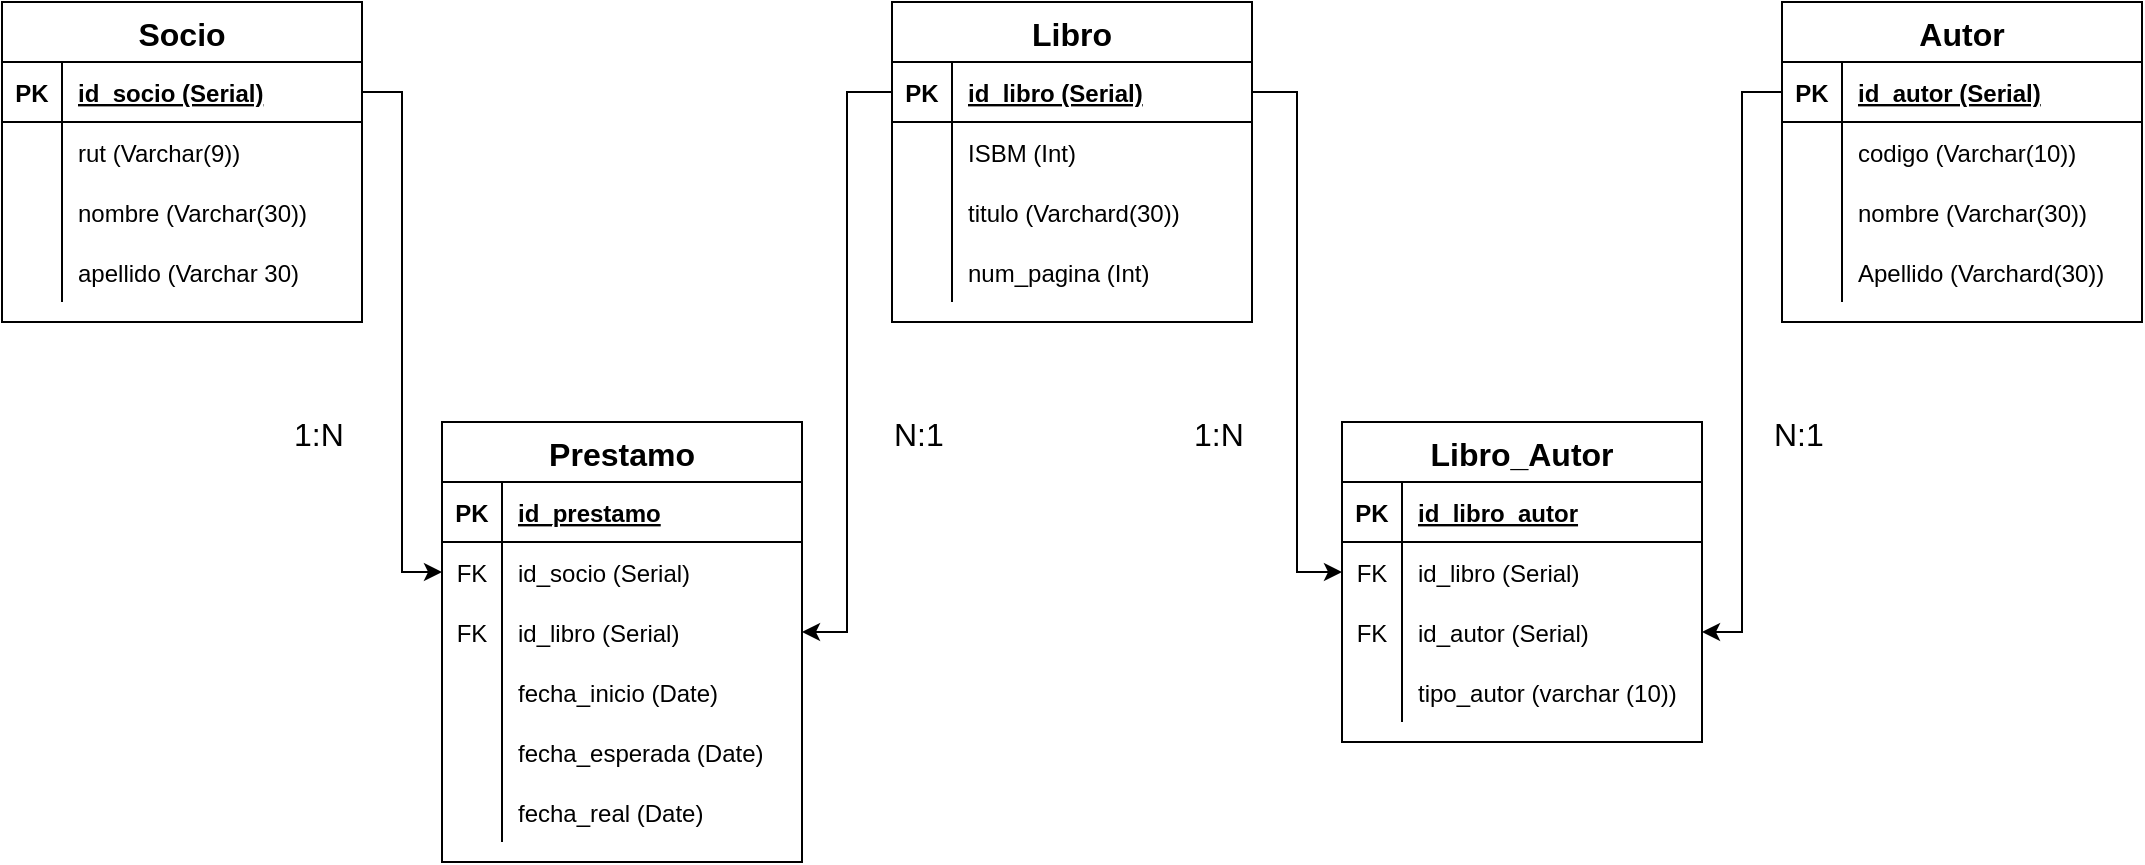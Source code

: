 <mxfile version="14.6.13" type="device"><diagram id="CBUCumqkeVuulPj8Q9eP" name="Page-1"><mxGraphModel dx="1638" dy="1790" grid="1" gridSize="10" guides="1" tooltips="1" connect="1" arrows="1" fold="1" page="1" pageScale="1" pageWidth="1100" pageHeight="850" math="0" shadow="0"><root><mxCell id="0"/><mxCell id="1" parent="0"/><mxCell id="Rc7g-UlW5IYrhjgZDPwA-12" value="1:N" style="text;strokeColor=none;fillColor=none;spacingLeft=4;spacingRight=4;overflow=hidden;rotatable=0;points=[[0,0.5],[1,0.5]];portConstraint=eastwest;fontSize=16;" vertex="1" parent="1"><mxGeometry x="600" y="-480" width="40" height="30" as="geometry"/></mxCell><mxCell id="Rc7g-UlW5IYrhjgZDPwA-13" value="N:1" style="text;strokeColor=none;fillColor=none;spacingLeft=4;spacingRight=4;overflow=hidden;rotatable=0;points=[[0,0.5],[1,0.5]];portConstraint=eastwest;fontSize=16;" vertex="1" parent="1"><mxGeometry x="890" y="-480" width="40" height="30" as="geometry"/></mxCell><mxCell id="Rc7g-UlW5IYrhjgZDPwA-16" value="Socio" style="shape=table;startSize=30;container=1;collapsible=1;childLayout=tableLayout;fixedRows=1;rowLines=0;fontStyle=1;align=center;resizeLast=1;fontSize=16;" vertex="1" parent="1"><mxGeometry x="10" y="-680" width="180" height="160" as="geometry"/></mxCell><mxCell id="Rc7g-UlW5IYrhjgZDPwA-17" value="" style="shape=partialRectangle;collapsible=0;dropTarget=0;pointerEvents=0;fillColor=none;top=0;left=0;bottom=1;right=0;points=[[0,0.5],[1,0.5]];portConstraint=eastwest;" vertex="1" parent="Rc7g-UlW5IYrhjgZDPwA-16"><mxGeometry y="30" width="180" height="30" as="geometry"/></mxCell><mxCell id="Rc7g-UlW5IYrhjgZDPwA-18" value="PK" style="shape=partialRectangle;connectable=0;fillColor=none;top=0;left=0;bottom=0;right=0;fontStyle=1;overflow=hidden;" vertex="1" parent="Rc7g-UlW5IYrhjgZDPwA-17"><mxGeometry width="30" height="30" as="geometry"/></mxCell><mxCell id="Rc7g-UlW5IYrhjgZDPwA-19" value="id_socio (Serial)" style="shape=partialRectangle;connectable=0;fillColor=none;top=0;left=0;bottom=0;right=0;align=left;spacingLeft=6;fontStyle=5;overflow=hidden;" vertex="1" parent="Rc7g-UlW5IYrhjgZDPwA-17"><mxGeometry x="30" width="150" height="30" as="geometry"/></mxCell><mxCell id="Rc7g-UlW5IYrhjgZDPwA-20" value="" style="shape=partialRectangle;collapsible=0;dropTarget=0;pointerEvents=0;fillColor=none;top=0;left=0;bottom=0;right=0;points=[[0,0.5],[1,0.5]];portConstraint=eastwest;" vertex="1" parent="Rc7g-UlW5IYrhjgZDPwA-16"><mxGeometry y="60" width="180" height="30" as="geometry"/></mxCell><mxCell id="Rc7g-UlW5IYrhjgZDPwA-21" value="" style="shape=partialRectangle;connectable=0;fillColor=none;top=0;left=0;bottom=0;right=0;editable=1;overflow=hidden;" vertex="1" parent="Rc7g-UlW5IYrhjgZDPwA-20"><mxGeometry width="30" height="30" as="geometry"/></mxCell><mxCell id="Rc7g-UlW5IYrhjgZDPwA-22" value="rut (Varchar(9))" style="shape=partialRectangle;connectable=0;fillColor=none;top=0;left=0;bottom=0;right=0;align=left;spacingLeft=6;overflow=hidden;" vertex="1" parent="Rc7g-UlW5IYrhjgZDPwA-20"><mxGeometry x="30" width="150" height="30" as="geometry"/></mxCell><mxCell id="Rc7g-UlW5IYrhjgZDPwA-23" value="" style="shape=partialRectangle;collapsible=0;dropTarget=0;pointerEvents=0;fillColor=none;top=0;left=0;bottom=0;right=0;points=[[0,0.5],[1,0.5]];portConstraint=eastwest;" vertex="1" parent="Rc7g-UlW5IYrhjgZDPwA-16"><mxGeometry y="90" width="180" height="30" as="geometry"/></mxCell><mxCell id="Rc7g-UlW5IYrhjgZDPwA-24" value="" style="shape=partialRectangle;connectable=0;fillColor=none;top=0;left=0;bottom=0;right=0;editable=1;overflow=hidden;" vertex="1" parent="Rc7g-UlW5IYrhjgZDPwA-23"><mxGeometry width="30" height="30" as="geometry"/></mxCell><mxCell id="Rc7g-UlW5IYrhjgZDPwA-25" value="nombre (Varchar(30))" style="shape=partialRectangle;connectable=0;fillColor=none;top=0;left=0;bottom=0;right=0;align=left;spacingLeft=6;overflow=hidden;" vertex="1" parent="Rc7g-UlW5IYrhjgZDPwA-23"><mxGeometry x="30" width="150" height="30" as="geometry"/></mxCell><mxCell id="Rc7g-UlW5IYrhjgZDPwA-26" value="" style="shape=partialRectangle;collapsible=0;dropTarget=0;pointerEvents=0;fillColor=none;top=0;left=0;bottom=0;right=0;points=[[0,0.5],[1,0.5]];portConstraint=eastwest;" vertex="1" parent="Rc7g-UlW5IYrhjgZDPwA-16"><mxGeometry y="120" width="180" height="30" as="geometry"/></mxCell><mxCell id="Rc7g-UlW5IYrhjgZDPwA-27" value="" style="shape=partialRectangle;connectable=0;fillColor=none;top=0;left=0;bottom=0;right=0;editable=1;overflow=hidden;" vertex="1" parent="Rc7g-UlW5IYrhjgZDPwA-26"><mxGeometry width="30" height="30" as="geometry"/></mxCell><mxCell id="Rc7g-UlW5IYrhjgZDPwA-28" value="apellido (Varchar 30)" style="shape=partialRectangle;connectable=0;fillColor=none;top=0;left=0;bottom=0;right=0;align=left;spacingLeft=6;overflow=hidden;" vertex="1" parent="Rc7g-UlW5IYrhjgZDPwA-26"><mxGeometry x="30" width="150" height="30" as="geometry"/></mxCell><mxCell id="Rc7g-UlW5IYrhjgZDPwA-29" value="Prestamo" style="shape=table;startSize=30;container=1;collapsible=1;childLayout=tableLayout;fixedRows=1;rowLines=0;fontStyle=1;align=center;resizeLast=1;fontSize=16;" vertex="1" parent="1"><mxGeometry x="230" y="-470" width="180" height="220" as="geometry"/></mxCell><mxCell id="Rc7g-UlW5IYrhjgZDPwA-30" value="" style="shape=partialRectangle;collapsible=0;dropTarget=0;pointerEvents=0;fillColor=none;top=0;left=0;bottom=1;right=0;points=[[0,0.5],[1,0.5]];portConstraint=eastwest;" vertex="1" parent="Rc7g-UlW5IYrhjgZDPwA-29"><mxGeometry y="30" width="180" height="30" as="geometry"/></mxCell><mxCell id="Rc7g-UlW5IYrhjgZDPwA-31" value="PK" style="shape=partialRectangle;connectable=0;fillColor=none;top=0;left=0;bottom=0;right=0;fontStyle=1;overflow=hidden;" vertex="1" parent="Rc7g-UlW5IYrhjgZDPwA-30"><mxGeometry width="30" height="30" as="geometry"/></mxCell><mxCell id="Rc7g-UlW5IYrhjgZDPwA-32" value="id_prestamo" style="shape=partialRectangle;connectable=0;fillColor=none;top=0;left=0;bottom=0;right=0;align=left;spacingLeft=6;fontStyle=5;overflow=hidden;" vertex="1" parent="Rc7g-UlW5IYrhjgZDPwA-30"><mxGeometry x="30" width="150" height="30" as="geometry"/></mxCell><mxCell id="Rc7g-UlW5IYrhjgZDPwA-33" value="" style="shape=partialRectangle;collapsible=0;dropTarget=0;pointerEvents=0;fillColor=none;top=0;left=0;bottom=0;right=0;points=[[0,0.5],[1,0.5]];portConstraint=eastwest;" vertex="1" parent="Rc7g-UlW5IYrhjgZDPwA-29"><mxGeometry y="60" width="180" height="30" as="geometry"/></mxCell><mxCell id="Rc7g-UlW5IYrhjgZDPwA-34" value="FK" style="shape=partialRectangle;connectable=0;fillColor=none;top=0;left=0;bottom=0;right=0;editable=1;overflow=hidden;" vertex="1" parent="Rc7g-UlW5IYrhjgZDPwA-33"><mxGeometry width="30" height="30" as="geometry"/></mxCell><mxCell id="Rc7g-UlW5IYrhjgZDPwA-35" value="id_socio (Serial)" style="shape=partialRectangle;connectable=0;fillColor=none;top=0;left=0;bottom=0;right=0;align=left;spacingLeft=6;overflow=hidden;" vertex="1" parent="Rc7g-UlW5IYrhjgZDPwA-33"><mxGeometry x="30" width="150" height="30" as="geometry"/></mxCell><mxCell id="Rc7g-UlW5IYrhjgZDPwA-36" value="" style="shape=partialRectangle;collapsible=0;dropTarget=0;pointerEvents=0;fillColor=none;top=0;left=0;bottom=0;right=0;points=[[0,0.5],[1,0.5]];portConstraint=eastwest;" vertex="1" parent="Rc7g-UlW5IYrhjgZDPwA-29"><mxGeometry y="90" width="180" height="30" as="geometry"/></mxCell><mxCell id="Rc7g-UlW5IYrhjgZDPwA-37" value="FK" style="shape=partialRectangle;connectable=0;fillColor=none;top=0;left=0;bottom=0;right=0;editable=1;overflow=hidden;" vertex="1" parent="Rc7g-UlW5IYrhjgZDPwA-36"><mxGeometry width="30" height="30" as="geometry"/></mxCell><mxCell id="Rc7g-UlW5IYrhjgZDPwA-38" value="id_libro (Serial)" style="shape=partialRectangle;connectable=0;fillColor=none;top=0;left=0;bottom=0;right=0;align=left;spacingLeft=6;overflow=hidden;" vertex="1" parent="Rc7g-UlW5IYrhjgZDPwA-36"><mxGeometry x="30" width="150" height="30" as="geometry"/></mxCell><mxCell id="Rc7g-UlW5IYrhjgZDPwA-39" value="" style="shape=partialRectangle;collapsible=0;dropTarget=0;pointerEvents=0;fillColor=none;top=0;left=0;bottom=0;right=0;points=[[0,0.5],[1,0.5]];portConstraint=eastwest;" vertex="1" parent="Rc7g-UlW5IYrhjgZDPwA-29"><mxGeometry y="120" width="180" height="30" as="geometry"/></mxCell><mxCell id="Rc7g-UlW5IYrhjgZDPwA-40" value="" style="shape=partialRectangle;connectable=0;fillColor=none;top=0;left=0;bottom=0;right=0;editable=1;overflow=hidden;" vertex="1" parent="Rc7g-UlW5IYrhjgZDPwA-39"><mxGeometry width="30" height="30" as="geometry"/></mxCell><mxCell id="Rc7g-UlW5IYrhjgZDPwA-41" value="fecha_inicio (Date)" style="shape=partialRectangle;connectable=0;fillColor=none;top=0;left=0;bottom=0;right=0;align=left;spacingLeft=6;overflow=hidden;" vertex="1" parent="Rc7g-UlW5IYrhjgZDPwA-39"><mxGeometry x="30" width="150" height="30" as="geometry"/></mxCell><mxCell id="Rc7g-UlW5IYrhjgZDPwA-84" value="" style="shape=partialRectangle;collapsible=0;dropTarget=0;pointerEvents=0;fillColor=none;top=0;left=0;bottom=0;right=0;points=[[0,0.5],[1,0.5]];portConstraint=eastwest;" vertex="1" parent="Rc7g-UlW5IYrhjgZDPwA-29"><mxGeometry y="150" width="180" height="30" as="geometry"/></mxCell><mxCell id="Rc7g-UlW5IYrhjgZDPwA-85" value="" style="shape=partialRectangle;connectable=0;fillColor=none;top=0;left=0;bottom=0;right=0;editable=1;overflow=hidden;" vertex="1" parent="Rc7g-UlW5IYrhjgZDPwA-84"><mxGeometry width="30" height="30" as="geometry"/></mxCell><mxCell id="Rc7g-UlW5IYrhjgZDPwA-86" value="fecha_esperada (Date)" style="shape=partialRectangle;connectable=0;fillColor=none;top=0;left=0;bottom=0;right=0;align=left;spacingLeft=6;overflow=hidden;" vertex="1" parent="Rc7g-UlW5IYrhjgZDPwA-84"><mxGeometry x="30" width="150" height="30" as="geometry"/></mxCell><mxCell id="Rc7g-UlW5IYrhjgZDPwA-87" value="" style="shape=partialRectangle;collapsible=0;dropTarget=0;pointerEvents=0;fillColor=none;top=0;left=0;bottom=0;right=0;points=[[0,0.5],[1,0.5]];portConstraint=eastwest;" vertex="1" parent="Rc7g-UlW5IYrhjgZDPwA-29"><mxGeometry y="180" width="180" height="30" as="geometry"/></mxCell><mxCell id="Rc7g-UlW5IYrhjgZDPwA-88" value="" style="shape=partialRectangle;connectable=0;fillColor=none;top=0;left=0;bottom=0;right=0;editable=1;overflow=hidden;" vertex="1" parent="Rc7g-UlW5IYrhjgZDPwA-87"><mxGeometry width="30" height="30" as="geometry"/></mxCell><mxCell id="Rc7g-UlW5IYrhjgZDPwA-89" value="fecha_real (Date)" style="shape=partialRectangle;connectable=0;fillColor=none;top=0;left=0;bottom=0;right=0;align=left;spacingLeft=6;overflow=hidden;" vertex="1" parent="Rc7g-UlW5IYrhjgZDPwA-87"><mxGeometry x="30" width="150" height="30" as="geometry"/></mxCell><mxCell id="Rc7g-UlW5IYrhjgZDPwA-42" value="Libro" style="shape=table;startSize=30;container=1;collapsible=1;childLayout=tableLayout;fixedRows=1;rowLines=0;fontStyle=1;align=center;resizeLast=1;fontSize=16;" vertex="1" parent="1"><mxGeometry x="455" y="-680" width="180" height="160" as="geometry"/></mxCell><mxCell id="Rc7g-UlW5IYrhjgZDPwA-43" value="" style="shape=partialRectangle;collapsible=0;dropTarget=0;pointerEvents=0;fillColor=none;top=0;left=0;bottom=1;right=0;points=[[0,0.5],[1,0.5]];portConstraint=eastwest;" vertex="1" parent="Rc7g-UlW5IYrhjgZDPwA-42"><mxGeometry y="30" width="180" height="30" as="geometry"/></mxCell><mxCell id="Rc7g-UlW5IYrhjgZDPwA-44" value="PK" style="shape=partialRectangle;connectable=0;fillColor=none;top=0;left=0;bottom=0;right=0;fontStyle=1;overflow=hidden;" vertex="1" parent="Rc7g-UlW5IYrhjgZDPwA-43"><mxGeometry width="30" height="30" as="geometry"/></mxCell><mxCell id="Rc7g-UlW5IYrhjgZDPwA-45" value="id_libro (Serial)" style="shape=partialRectangle;connectable=0;fillColor=none;top=0;left=0;bottom=0;right=0;align=left;spacingLeft=6;fontStyle=5;overflow=hidden;" vertex="1" parent="Rc7g-UlW5IYrhjgZDPwA-43"><mxGeometry x="30" width="150" height="30" as="geometry"/></mxCell><mxCell id="Rc7g-UlW5IYrhjgZDPwA-46" value="" style="shape=partialRectangle;collapsible=0;dropTarget=0;pointerEvents=0;fillColor=none;top=0;left=0;bottom=0;right=0;points=[[0,0.5],[1,0.5]];portConstraint=eastwest;" vertex="1" parent="Rc7g-UlW5IYrhjgZDPwA-42"><mxGeometry y="60" width="180" height="30" as="geometry"/></mxCell><mxCell id="Rc7g-UlW5IYrhjgZDPwA-47" value="" style="shape=partialRectangle;connectable=0;fillColor=none;top=0;left=0;bottom=0;right=0;editable=1;overflow=hidden;" vertex="1" parent="Rc7g-UlW5IYrhjgZDPwA-46"><mxGeometry width="30" height="30" as="geometry"/></mxCell><mxCell id="Rc7g-UlW5IYrhjgZDPwA-48" value="ISBM (Int)" style="shape=partialRectangle;connectable=0;fillColor=none;top=0;left=0;bottom=0;right=0;align=left;spacingLeft=6;overflow=hidden;" vertex="1" parent="Rc7g-UlW5IYrhjgZDPwA-46"><mxGeometry x="30" width="150" height="30" as="geometry"/></mxCell><mxCell id="Rc7g-UlW5IYrhjgZDPwA-49" value="" style="shape=partialRectangle;collapsible=0;dropTarget=0;pointerEvents=0;fillColor=none;top=0;left=0;bottom=0;right=0;points=[[0,0.5],[1,0.5]];portConstraint=eastwest;" vertex="1" parent="Rc7g-UlW5IYrhjgZDPwA-42"><mxGeometry y="90" width="180" height="30" as="geometry"/></mxCell><mxCell id="Rc7g-UlW5IYrhjgZDPwA-50" value="" style="shape=partialRectangle;connectable=0;fillColor=none;top=0;left=0;bottom=0;right=0;editable=1;overflow=hidden;" vertex="1" parent="Rc7g-UlW5IYrhjgZDPwA-49"><mxGeometry width="30" height="30" as="geometry"/></mxCell><mxCell id="Rc7g-UlW5IYrhjgZDPwA-51" value="titulo (Varchard(30))" style="shape=partialRectangle;connectable=0;fillColor=none;top=0;left=0;bottom=0;right=0;align=left;spacingLeft=6;overflow=hidden;" vertex="1" parent="Rc7g-UlW5IYrhjgZDPwA-49"><mxGeometry x="30" width="150" height="30" as="geometry"/></mxCell><mxCell id="Rc7g-UlW5IYrhjgZDPwA-52" value="" style="shape=partialRectangle;collapsible=0;dropTarget=0;pointerEvents=0;fillColor=none;top=0;left=0;bottom=0;right=0;points=[[0,0.5],[1,0.5]];portConstraint=eastwest;" vertex="1" parent="Rc7g-UlW5IYrhjgZDPwA-42"><mxGeometry y="120" width="180" height="30" as="geometry"/></mxCell><mxCell id="Rc7g-UlW5IYrhjgZDPwA-53" value="" style="shape=partialRectangle;connectable=0;fillColor=none;top=0;left=0;bottom=0;right=0;editable=1;overflow=hidden;" vertex="1" parent="Rc7g-UlW5IYrhjgZDPwA-52"><mxGeometry width="30" height="30" as="geometry"/></mxCell><mxCell id="Rc7g-UlW5IYrhjgZDPwA-54" value="num_pagina (Int)" style="shape=partialRectangle;connectable=0;fillColor=none;top=0;left=0;bottom=0;right=0;align=left;spacingLeft=6;overflow=hidden;" vertex="1" parent="Rc7g-UlW5IYrhjgZDPwA-52"><mxGeometry x="30" width="150" height="30" as="geometry"/></mxCell><mxCell id="Rc7g-UlW5IYrhjgZDPwA-55" value="Libro_Autor" style="shape=table;startSize=30;container=1;collapsible=1;childLayout=tableLayout;fixedRows=1;rowLines=0;fontStyle=1;align=center;resizeLast=1;fontSize=16;" vertex="1" parent="1"><mxGeometry x="680" y="-470" width="180" height="160" as="geometry"/></mxCell><mxCell id="Rc7g-UlW5IYrhjgZDPwA-56" value="" style="shape=partialRectangle;collapsible=0;dropTarget=0;pointerEvents=0;fillColor=none;top=0;left=0;bottom=1;right=0;points=[[0,0.5],[1,0.5]];portConstraint=eastwest;" vertex="1" parent="Rc7g-UlW5IYrhjgZDPwA-55"><mxGeometry y="30" width="180" height="30" as="geometry"/></mxCell><mxCell id="Rc7g-UlW5IYrhjgZDPwA-57" value="PK" style="shape=partialRectangle;connectable=0;fillColor=none;top=0;left=0;bottom=0;right=0;fontStyle=1;overflow=hidden;" vertex="1" parent="Rc7g-UlW5IYrhjgZDPwA-56"><mxGeometry width="30" height="30" as="geometry"/></mxCell><mxCell id="Rc7g-UlW5IYrhjgZDPwA-58" value="id_libro_autor" style="shape=partialRectangle;connectable=0;fillColor=none;top=0;left=0;bottom=0;right=0;align=left;spacingLeft=6;fontStyle=5;overflow=hidden;" vertex="1" parent="Rc7g-UlW5IYrhjgZDPwA-56"><mxGeometry x="30" width="150" height="30" as="geometry"/></mxCell><mxCell id="Rc7g-UlW5IYrhjgZDPwA-59" value="" style="shape=partialRectangle;collapsible=0;dropTarget=0;pointerEvents=0;fillColor=none;top=0;left=0;bottom=0;right=0;points=[[0,0.5],[1,0.5]];portConstraint=eastwest;" vertex="1" parent="Rc7g-UlW5IYrhjgZDPwA-55"><mxGeometry y="60" width="180" height="30" as="geometry"/></mxCell><mxCell id="Rc7g-UlW5IYrhjgZDPwA-60" value="FK" style="shape=partialRectangle;connectable=0;fillColor=none;top=0;left=0;bottom=0;right=0;editable=1;overflow=hidden;" vertex="1" parent="Rc7g-UlW5IYrhjgZDPwA-59"><mxGeometry width="30" height="30" as="geometry"/></mxCell><mxCell id="Rc7g-UlW5IYrhjgZDPwA-61" value="id_libro (Serial)" style="shape=partialRectangle;connectable=0;fillColor=none;top=0;left=0;bottom=0;right=0;align=left;spacingLeft=6;overflow=hidden;" vertex="1" parent="Rc7g-UlW5IYrhjgZDPwA-59"><mxGeometry x="30" width="150" height="30" as="geometry"/></mxCell><mxCell id="Rc7g-UlW5IYrhjgZDPwA-62" value="" style="shape=partialRectangle;collapsible=0;dropTarget=0;pointerEvents=0;fillColor=none;top=0;left=0;bottom=0;right=0;points=[[0,0.5],[1,0.5]];portConstraint=eastwest;" vertex="1" parent="Rc7g-UlW5IYrhjgZDPwA-55"><mxGeometry y="90" width="180" height="30" as="geometry"/></mxCell><mxCell id="Rc7g-UlW5IYrhjgZDPwA-63" value="FK" style="shape=partialRectangle;connectable=0;fillColor=none;top=0;left=0;bottom=0;right=0;editable=1;overflow=hidden;" vertex="1" parent="Rc7g-UlW5IYrhjgZDPwA-62"><mxGeometry width="30" height="30" as="geometry"/></mxCell><mxCell id="Rc7g-UlW5IYrhjgZDPwA-64" value="id_autor (Serial)" style="shape=partialRectangle;connectable=0;fillColor=none;top=0;left=0;bottom=0;right=0;align=left;spacingLeft=6;overflow=hidden;" vertex="1" parent="Rc7g-UlW5IYrhjgZDPwA-62"><mxGeometry x="30" width="150" height="30" as="geometry"/></mxCell><mxCell id="Rc7g-UlW5IYrhjgZDPwA-65" value="" style="shape=partialRectangle;collapsible=0;dropTarget=0;pointerEvents=0;fillColor=none;top=0;left=0;bottom=0;right=0;points=[[0,0.5],[1,0.5]];portConstraint=eastwest;" vertex="1" parent="Rc7g-UlW5IYrhjgZDPwA-55"><mxGeometry y="120" width="180" height="30" as="geometry"/></mxCell><mxCell id="Rc7g-UlW5IYrhjgZDPwA-66" value="" style="shape=partialRectangle;connectable=0;fillColor=none;top=0;left=0;bottom=0;right=0;editable=1;overflow=hidden;" vertex="1" parent="Rc7g-UlW5IYrhjgZDPwA-65"><mxGeometry width="30" height="30" as="geometry"/></mxCell><mxCell id="Rc7g-UlW5IYrhjgZDPwA-67" value="tipo_autor (varchar (10))" style="shape=partialRectangle;connectable=0;fillColor=none;top=0;left=0;bottom=0;right=0;align=left;spacingLeft=6;overflow=hidden;" vertex="1" parent="Rc7g-UlW5IYrhjgZDPwA-65"><mxGeometry x="30" width="150" height="30" as="geometry"/></mxCell><mxCell id="Rc7g-UlW5IYrhjgZDPwA-68" value="Autor" style="shape=table;startSize=30;container=1;collapsible=1;childLayout=tableLayout;fixedRows=1;rowLines=0;fontStyle=1;align=center;resizeLast=1;fontSize=16;" vertex="1" parent="1"><mxGeometry x="900" y="-680" width="180" height="160" as="geometry"/></mxCell><mxCell id="Rc7g-UlW5IYrhjgZDPwA-69" value="" style="shape=partialRectangle;collapsible=0;dropTarget=0;pointerEvents=0;fillColor=none;top=0;left=0;bottom=1;right=0;points=[[0,0.5],[1,0.5]];portConstraint=eastwest;" vertex="1" parent="Rc7g-UlW5IYrhjgZDPwA-68"><mxGeometry y="30" width="180" height="30" as="geometry"/></mxCell><mxCell id="Rc7g-UlW5IYrhjgZDPwA-70" value="PK" style="shape=partialRectangle;connectable=0;fillColor=none;top=0;left=0;bottom=0;right=0;fontStyle=1;overflow=hidden;" vertex="1" parent="Rc7g-UlW5IYrhjgZDPwA-69"><mxGeometry width="30" height="30" as="geometry"/></mxCell><mxCell id="Rc7g-UlW5IYrhjgZDPwA-71" value="id_autor (Serial)" style="shape=partialRectangle;connectable=0;fillColor=none;top=0;left=0;bottom=0;right=0;align=left;spacingLeft=6;fontStyle=5;overflow=hidden;" vertex="1" parent="Rc7g-UlW5IYrhjgZDPwA-69"><mxGeometry x="30" width="150" height="30" as="geometry"/></mxCell><mxCell id="Rc7g-UlW5IYrhjgZDPwA-72" value="" style="shape=partialRectangle;collapsible=0;dropTarget=0;pointerEvents=0;fillColor=none;top=0;left=0;bottom=0;right=0;points=[[0,0.5],[1,0.5]];portConstraint=eastwest;" vertex="1" parent="Rc7g-UlW5IYrhjgZDPwA-68"><mxGeometry y="60" width="180" height="30" as="geometry"/></mxCell><mxCell id="Rc7g-UlW5IYrhjgZDPwA-73" value="" style="shape=partialRectangle;connectable=0;fillColor=none;top=0;left=0;bottom=0;right=0;editable=1;overflow=hidden;" vertex="1" parent="Rc7g-UlW5IYrhjgZDPwA-72"><mxGeometry width="30" height="30" as="geometry"/></mxCell><mxCell id="Rc7g-UlW5IYrhjgZDPwA-74" value="codigo (Varchar(10))" style="shape=partialRectangle;connectable=0;fillColor=none;top=0;left=0;bottom=0;right=0;align=left;spacingLeft=6;overflow=hidden;" vertex="1" parent="Rc7g-UlW5IYrhjgZDPwA-72"><mxGeometry x="30" width="150" height="30" as="geometry"/></mxCell><mxCell id="Rc7g-UlW5IYrhjgZDPwA-75" value="" style="shape=partialRectangle;collapsible=0;dropTarget=0;pointerEvents=0;fillColor=none;top=0;left=0;bottom=0;right=0;points=[[0,0.5],[1,0.5]];portConstraint=eastwest;" vertex="1" parent="Rc7g-UlW5IYrhjgZDPwA-68"><mxGeometry y="90" width="180" height="30" as="geometry"/></mxCell><mxCell id="Rc7g-UlW5IYrhjgZDPwA-76" value="" style="shape=partialRectangle;connectable=0;fillColor=none;top=0;left=0;bottom=0;right=0;editable=1;overflow=hidden;" vertex="1" parent="Rc7g-UlW5IYrhjgZDPwA-75"><mxGeometry width="30" height="30" as="geometry"/></mxCell><mxCell id="Rc7g-UlW5IYrhjgZDPwA-77" value="nombre (Varchar(30))" style="shape=partialRectangle;connectable=0;fillColor=none;top=0;left=0;bottom=0;right=0;align=left;spacingLeft=6;overflow=hidden;" vertex="1" parent="Rc7g-UlW5IYrhjgZDPwA-75"><mxGeometry x="30" width="150" height="30" as="geometry"/></mxCell><mxCell id="Rc7g-UlW5IYrhjgZDPwA-78" value="" style="shape=partialRectangle;collapsible=0;dropTarget=0;pointerEvents=0;fillColor=none;top=0;left=0;bottom=0;right=0;points=[[0,0.5],[1,0.5]];portConstraint=eastwest;" vertex="1" parent="Rc7g-UlW5IYrhjgZDPwA-68"><mxGeometry y="120" width="180" height="30" as="geometry"/></mxCell><mxCell id="Rc7g-UlW5IYrhjgZDPwA-79" value="" style="shape=partialRectangle;connectable=0;fillColor=none;top=0;left=0;bottom=0;right=0;editable=1;overflow=hidden;" vertex="1" parent="Rc7g-UlW5IYrhjgZDPwA-78"><mxGeometry width="30" height="30" as="geometry"/></mxCell><mxCell id="Rc7g-UlW5IYrhjgZDPwA-80" value="Apellido (Varchard(30))" style="shape=partialRectangle;connectable=0;fillColor=none;top=0;left=0;bottom=0;right=0;align=left;spacingLeft=6;overflow=hidden;" vertex="1" parent="Rc7g-UlW5IYrhjgZDPwA-78"><mxGeometry x="30" width="150" height="30" as="geometry"/></mxCell><mxCell id="Rc7g-UlW5IYrhjgZDPwA-90" style="edgeStyle=orthogonalEdgeStyle;rounded=0;orthogonalLoop=1;jettySize=auto;html=1;exitX=1;exitY=0.5;exitDx=0;exitDy=0;entryX=0;entryY=0.5;entryDx=0;entryDy=0;fontSize=16;" edge="1" parent="1" source="Rc7g-UlW5IYrhjgZDPwA-17" target="Rc7g-UlW5IYrhjgZDPwA-33"><mxGeometry relative="1" as="geometry"/></mxCell><mxCell id="Rc7g-UlW5IYrhjgZDPwA-91" style="edgeStyle=orthogonalEdgeStyle;rounded=0;orthogonalLoop=1;jettySize=auto;html=1;exitX=0;exitY=0.5;exitDx=0;exitDy=0;fontSize=16;" edge="1" parent="1" source="Rc7g-UlW5IYrhjgZDPwA-43" target="Rc7g-UlW5IYrhjgZDPwA-36"><mxGeometry relative="1" as="geometry"/></mxCell><mxCell id="Rc7g-UlW5IYrhjgZDPwA-92" style="edgeStyle=orthogonalEdgeStyle;rounded=0;orthogonalLoop=1;jettySize=auto;html=1;exitX=1;exitY=0.5;exitDx=0;exitDy=0;entryX=0;entryY=0.5;entryDx=0;entryDy=0;fontSize=16;" edge="1" parent="1" source="Rc7g-UlW5IYrhjgZDPwA-43" target="Rc7g-UlW5IYrhjgZDPwA-59"><mxGeometry relative="1" as="geometry"/></mxCell><mxCell id="Rc7g-UlW5IYrhjgZDPwA-93" style="edgeStyle=orthogonalEdgeStyle;rounded=0;orthogonalLoop=1;jettySize=auto;html=1;exitX=0;exitY=0.5;exitDx=0;exitDy=0;entryX=1;entryY=0.5;entryDx=0;entryDy=0;fontSize=16;" edge="1" parent="1" source="Rc7g-UlW5IYrhjgZDPwA-69" target="Rc7g-UlW5IYrhjgZDPwA-62"><mxGeometry relative="1" as="geometry"/></mxCell><mxCell id="Rc7g-UlW5IYrhjgZDPwA-96" value="1:N" style="text;strokeColor=none;fillColor=none;spacingLeft=4;spacingRight=4;overflow=hidden;rotatable=0;points=[[0,0.5],[1,0.5]];portConstraint=eastwest;fontSize=16;" vertex="1" parent="1"><mxGeometry x="150" y="-480" width="40" height="30" as="geometry"/></mxCell><mxCell id="Rc7g-UlW5IYrhjgZDPwA-97" value="N:1" style="text;strokeColor=none;fillColor=none;spacingLeft=4;spacingRight=4;overflow=hidden;rotatable=0;points=[[0,0.5],[1,0.5]];portConstraint=eastwest;fontSize=16;" vertex="1" parent="1"><mxGeometry x="450" y="-480" width="40" height="30" as="geometry"/></mxCell></root></mxGraphModel></diagram></mxfile>